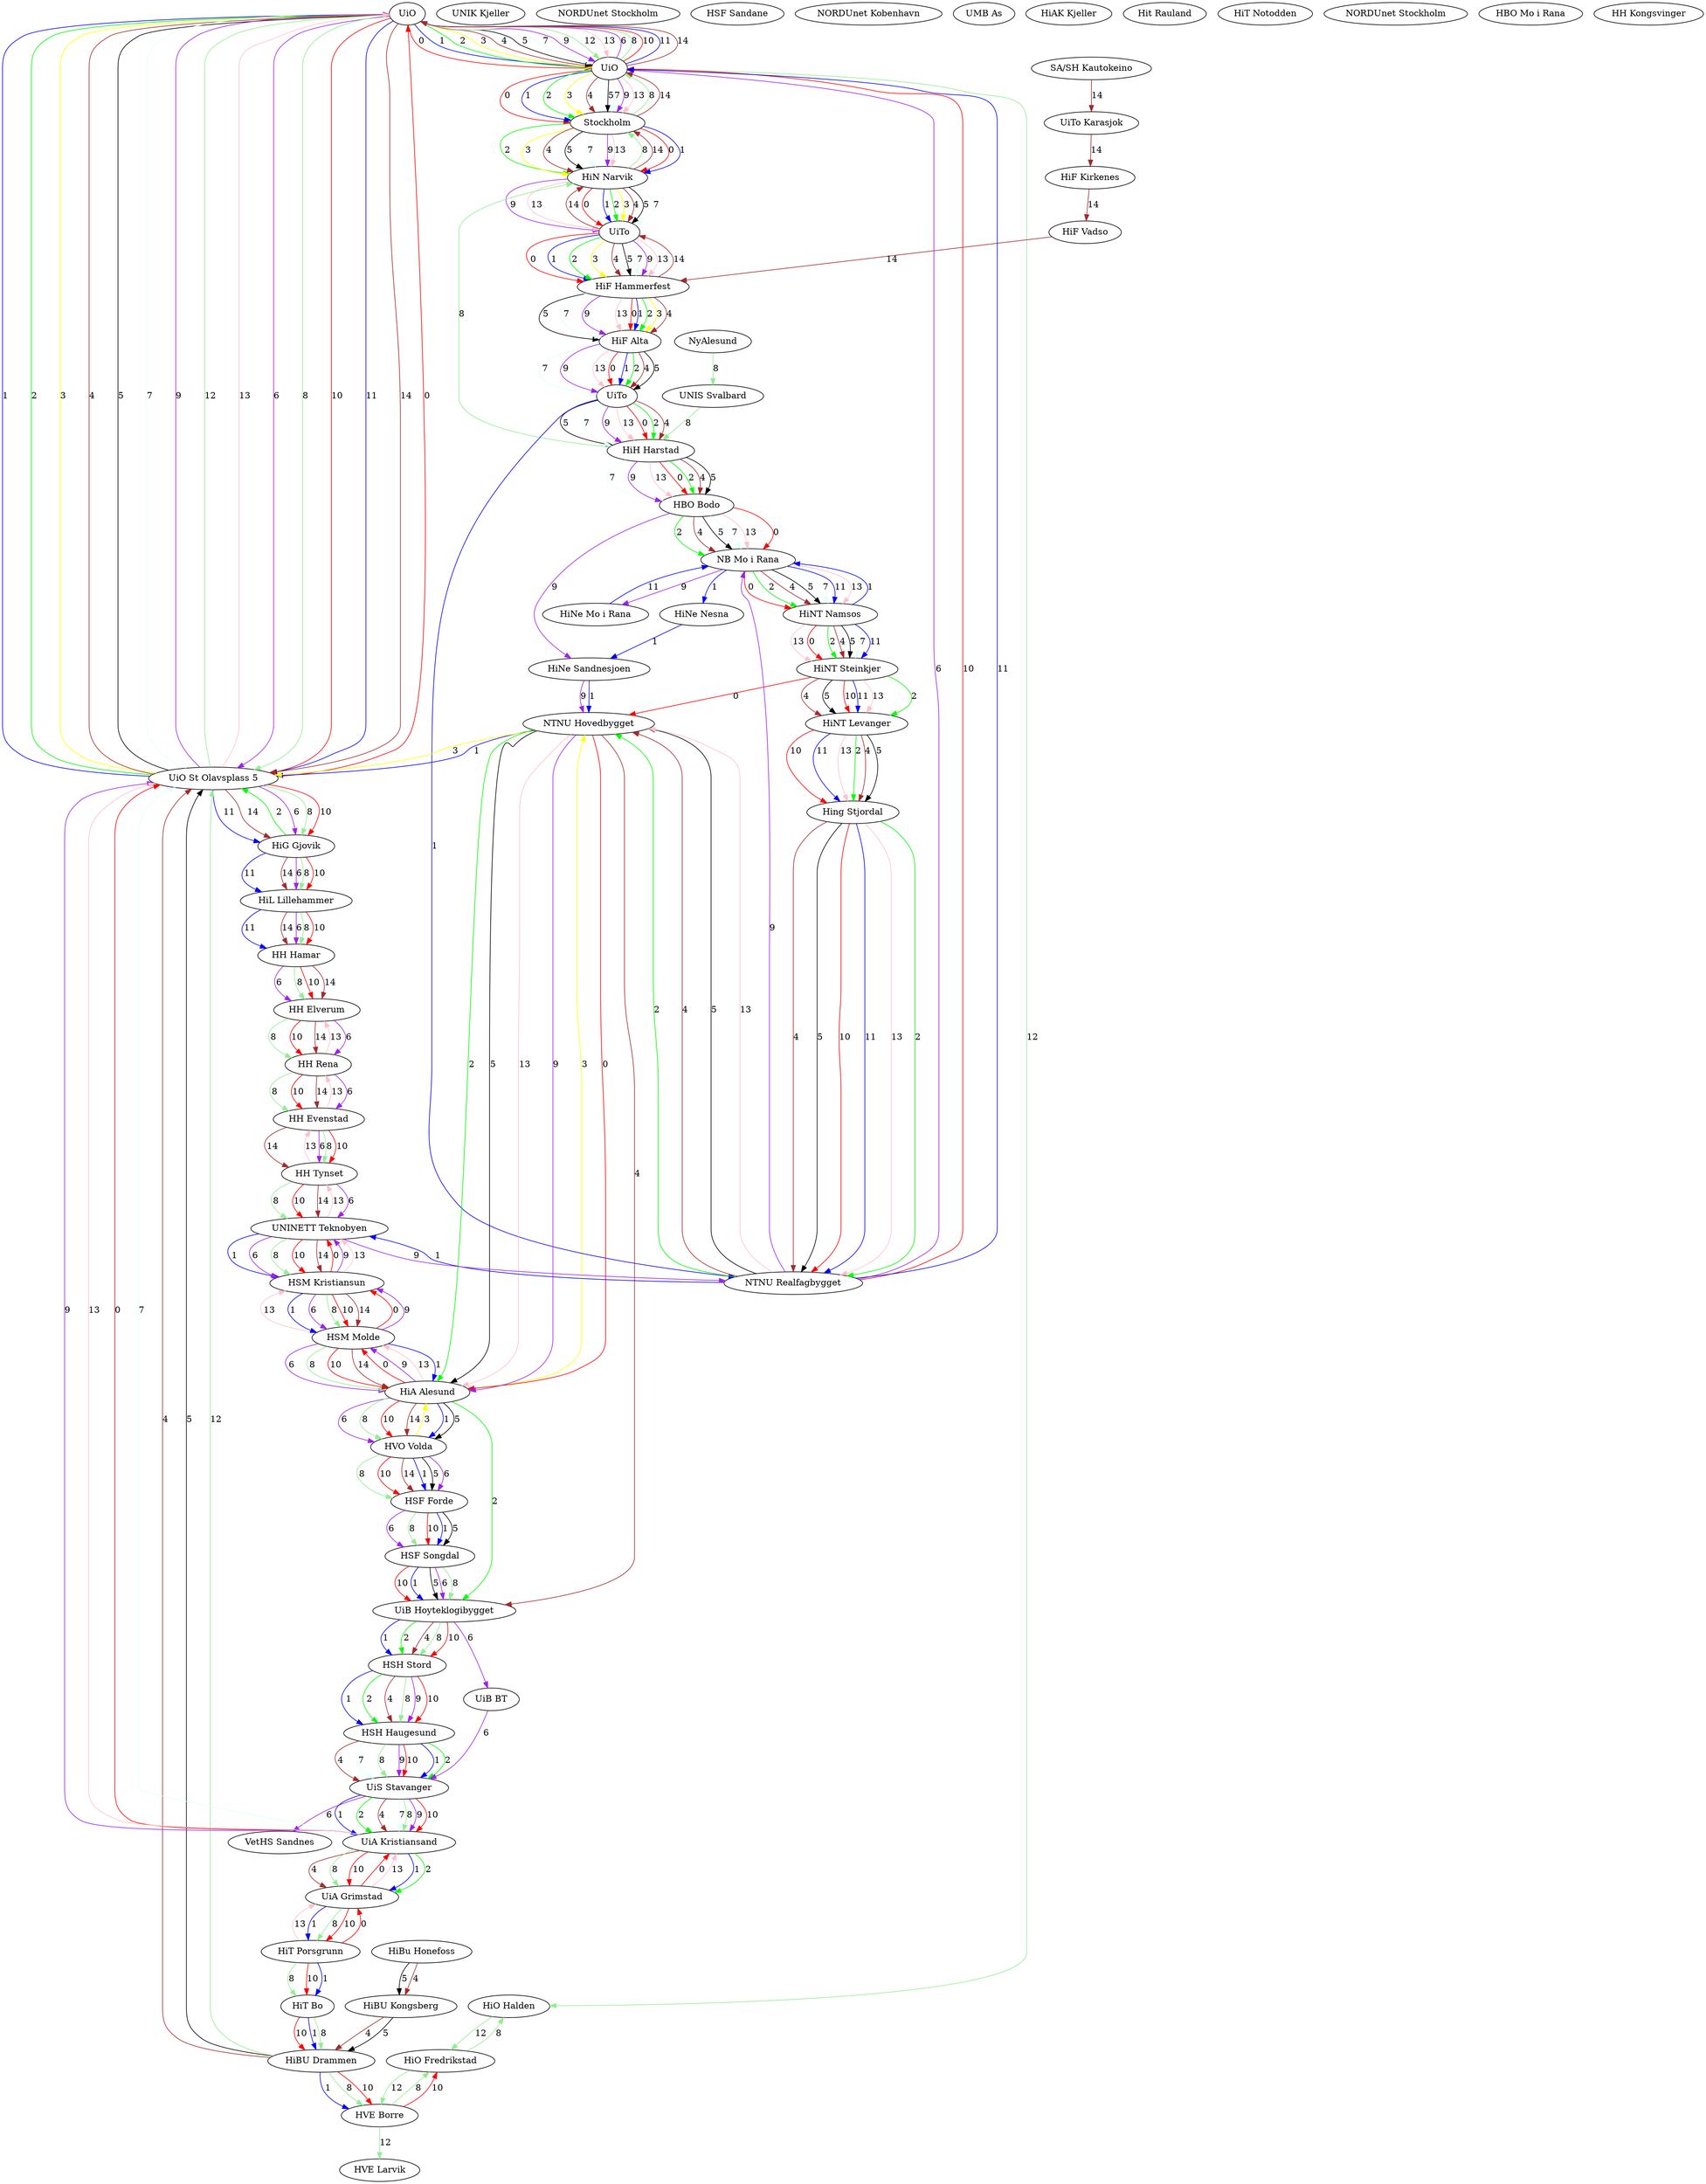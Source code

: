 digraph  {
0 [Country=Norway, Internal=1, Latitude="59.91273", Longitude="10.74609", label=UiO, type="Large Circle as part of major POP"];
1 [Country=Norway, Internal=1, Latitude="59.91273", Longitude="10.74609", label=UiO, type="Large Circle as part of major POP"];
2 [Country=Norway, Internal=1, Latitude="60.79574", Longitude="10.69155", label="HiG Gjovik", type="Small Circle"];
3 [Country=Norway, Internal=1, Latitude="59.91273", Longitude="10.74609", label="UiO St Olavsplass 5", type="Large Circle as part of major POP"];
4 [Country=Norway, Internal=1, Latitude="59.66858", Longitude="9.65017", label="HiBU Kongsberg", type="Small Circle"];
5 [Country=Norway, Internal=1, Latitude="59.74389", Longitude="10.20449", label="HiBU Drammen", type="Small Circle"];
6 [Country=Norway, Internal=1, Latitude="59.98333", Longitude="11.03333", label="UNIK Kjeller", type="Small Circle"];
7 [Country=Norway, Internal=1, Latitude="60.16804", Longitude="10.25647", label="HiBu Honefoss", type="Small Circle"];
8 [Country=Norway, Internal=1, Latitude="66.31278", Longitude="14.14278", label="NB Mo i Rana", type="Small Circle"];
9 [Country=Norway, Internal=1, Latitude="66.19672", Longitude="13.02133", label="HiNe Nesna", type="Small Circle"];
10 [Country=Norway, Internal=1, Latitude="59.41111", Longitude="10.43", label="HVE Borre", type="Small Circle"];
11 [Country=Norway, Internal=1, Latitude="59.05328", Longitude="10.03517", label="HVE Larvik", type="Small circle with dashed border"];
12 [Country=Norway, Internal=1, Latitude="68.43838", Longitude="17.4272", label="HiN Narvik", type="Small Circle"];
13 [Country=Norway, Internal=1, Latitude="68.79833", Longitude="16.54165", label="HiH Harstad", type="Small Circle"];
14 [Country=Norway, Internal=1, Latitude="69.47187", Longitude="25.51122", label="UiTo Karasjok", type="Small Circle"];
15 [Country=Norway, Internal=1, Latitude="69.6489", Longitude="18.95508", label=UiTo, type="Large Circle as part of major POP"];
16 [Country=Norway, Internal=1, Latitude="62.47225", Longitude="6.15492", label="HiA Alesund", type="Small Circle"];
17 [Country=Norway, Internal=1, Latitude="62.14762", Longitude="6.07408", label="HVO Volda", type="Small Circle"];
18 [Country=Norway, Internal=1, Latitude="58.97005", Longitude="5.73332", label="UiS Stavanger", type="Small Circle"];
19 [Country=Norway, Internal=1, Latitude="58.85244", Longitude="5.73521", label="VetHS Sandnes", type="Small Circle"];
20 [Country=Norway, Internal=1, Latitude="59.41378", Longitude="5.268", label="HSH Haugesund", type="Small Circle"];
21 [Country=Norway, Internal=1, Latitude="59.75", Longitude="5.48333", label="HSH Stord", type="Small Circle"];
22 [Country=Norway, Internal=1, Latitude="60.39299", Longitude="5.32415", label="UiB Hoyteklogibygget", type="Large Circle as part of major POP"];
23 [Country=Norway, Internal=1, Latitude="60.39299", Longitude="5.32415", label="UiB BT", type="Large Circle as part of major POP"];
24 [Country=Norway, Internal=1, Latitude="61.22829", Longitude="7.10026", label="HSF Songdal", type="Small Circle"];
25 [Country=Norway, Internal=1, Latitude="61.45217", Longitude="5.85717", label="HSF Forde", type="Small Circle"];
26 [Country=Norway, Internal=1, Latitude="66.02166", Longitude="12.63158", label="HiNe Sandnesjoen", type="Small Circle"];
27 [Country=Norway, Internal=1, Latitude="64.01487", Longitude="11.49537", label="HiNT Steinkjer", type="Small Circle"];
28 [Internal=0, label="NORDUnet Stockholm"];
29 [Country=Norway, Internal=1, Latitude="67.28", Longitude="14.40501", label="HBO Bodo", type="Small Circle"];
30 [Country=Norway, Internal=1, Latitude="69.01247", Longitude="23.04116", label="SA/SH Kautokeino", type="Small Circle"];
31 [Country=Norway, Internal=1, Latitude="69.72706", Longitude="30.04578", label="HiF Kirkenes", type="Small Circle"];
32 [Country=Sweden, Internal=1, Latitude="59.33258", Longitude="18.0649", label=Stockholm, type="Small Circle"];
33 [Country="Svalbard and Jan Mayen", Internal=1, Latitude="70.9221", Longitude="-8.7187", label=NyAlesund, type="Small Circle"];
34 [Country=Norway, Internal=1, Latitude="63.41667", Longitude="10.95", label="Hing Stjordal", type="Small Circle"];
35 [Country=Norway, Internal=1, Latitude="63.6", Longitude="10.96667", label="HiNT Levanger", type="Small Circle"];
36 [Country=Norway, Internal=1, Latitude="64.46624", Longitude="11.49572", label="HiNT Namsos", type="Small Circle"];
37 [Country=Norway, Internal=1, Latitude="66.31278", Longitude="14.14278", label="HiNe Mo i Rana", type="Small Circle"];
38 [Country=Norway, Internal=1, Latitude="61.77277", Longitude="6.21496", label="HSF Sandane", type="Small Circle"];
39 [Country=Norway, Internal=1, Latitude="62.73752", Longitude="7.15912", label="HSM Molde", type="Small Circle"];
40 [Country="Svalbard and Jan Mayen", Internal=1, Latitude="70.9221", Longitude="-8.7187", label="UNIS Svalbard", type="Small Circle"];
41 [Country=Norway, Internal=1, Latitude="63.11045", Longitude="7.72795", label="HSM Kristiansun", type="Small Circle"];
42 [Country=Norway, Internal=1, Latitude="70.66336", Longitude="23.68209", label="HiF Hammerfest", type="Small Circle"];
43 [Country=Norway, Internal=1, Latitude="69.6489", Longitude="18.95508", label=UiTo, type="Large Circle as part of major POP"];
44 [Country=Norway, Internal=1, Latitude="70.07436", Longitude="29.74872", label="HiF Vadso", type="Small circle with dashed border"];
45 [Internal=0, label="NORDUnet Kobenhavn"];
46 [Country=Norway, Internal=1, Latitude="58.14671", Longitude="7.9956", label="UiA Kristiansand", type="Small Circle"];
47 [Country=Norway, Internal=1, Latitude="58.3405", Longitude="8.59343", label="UiA Grimstad", type="Small Circle"];
48 [Country=Norway, Internal=1, Latitude="59.12478", Longitude="11.38754", label="HiO Halden", type="Small Circle"];
49 [Country=Norway, Internal=1, Latitude="63.96667", Longitude="10.2", label="UMB As", type="Small Circle"];
50 [Country=Norway, Internal=1, Latitude="59.2181", Longitude="10.9298", label="HiO Fredrikstad", type="Small Circle"];
51 [Country=Norway, Internal=1, Latitude="59.98333", Longitude="11.03333", label="HiAK Kjeller", type="Small Circle"];
52 [Country=Norway, Internal=1, Latitude="59.73333", Longitude="8.0", label="Hit Rauland", type="Small Circle"];
53 [Country=Norway, Internal=1, Latitude="59.14054", Longitude="9.6561", label="HiT Porsgrunn", type="Small Circle"];
54 [Country=Norway, Internal=1, Latitude="59.43333", Longitude="9.06667", label="HiT Bo", type="Small Circle"];
55 [Country=Norway, Internal=1, Latitude="59.55936", Longitude="9.25853", label="HiT Notodden", type="Small Circle"];
56 [Country=Norway, Internal=1, Latitude="69.96887", Longitude="23.27165", label="HiF Alta", type="Small Circle"];
57 [Country=Norway, Internal=1, Latitude="64.86667", Longitude="11.11667", label="HH Evenstad", type="Small Circle"];
58 [Internal=0, label="NORDUnet Stockholm"];
59 [Country=Norway, Internal=1, Latitude="60.7945", Longitude="11.06798", label="HH Hamar", type="Small Circle"];
60 [Country=Norway, Internal=1, Latitude="61.11514", Longitude="10.46628", label="HiL Lillehammer", type="Small Circle"];
61 [Country=Norway, Internal=1, Latitude="63.43049", Longitude="10.39506", label="NTNU Hovedbygget", type="Large Circle as part of major POP"];
62 [Country=Norway, Internal=1, Latitude="63.43049", Longitude="10.39506", label="NTNU Realfagbygget", type="Large Circle as part of major POP"];
63 [Country=Norway, Internal=1, Latitude="63.43049", Longitude="10.39506", label="UNINETT Teknobyen", type="Small Circle"];
64 [Country=Norway, Internal=1, Latitude="62.27594", Longitude="10.78241", label="HH Tynset", type="Small Circle"];
65 [Country=Norway, Internal=1, Latitude="66.31278", Longitude="14.14278", label="HBO Mo i Rana", type="Small Circle"];
66 [Country=Norway, Internal=1, Latitude="61.13484", Longitude="11.36409", label="HH Rena", type="Small Circle"];
67 [Country=Norway, Internal=1, Latitude="60.88191", Longitude="11.56231", label="HH Elverum", type="Small Circle"];
68 [Country=Norway, Internal=1, Latitude="60.19049", Longitude="11.99772", label="HH Kongsvinger", type="Small Circle"];
0 -> 1  [color=red, key=0, label=0];
0 -> 1  [color=blue, key=1, label=1];
0 -> 1  [color=green, key=2, label=2];
0 -> 1  [color=yellow, key=3, label=3];
0 -> 1  [color=brown, key=4, label=4];
0 -> 1  [color=black, key=5, label=5];
0 -> 1  [color=lightcyan, key=6, label=7];
0 -> 1  [color=purple, key=7, label=9];
0 -> 1  [color=lightgreen, key=8, label=12];
0 -> 1  [color=pink, key=9, label=13];
0 -> 3  [color=purple, key=0, label=6];
0 -> 3  [color=lightgreen, key=1, label=8];
0 -> 3  [color=red, key=2, label=10];
0 -> 3  [color=blue, key=3, label=11];
0 -> 3  [color=brown, key=4, label=14];
1 -> 32  [color=red, key=0, label=0];
1 -> 32  [color=blue, key=1, label=1];
1 -> 32  [color=green, key=2, label=2];
1 -> 32  [color=yellow, key=3, label=3];
1 -> 32  [color=brown, key=4, label=4];
1 -> 32  [color=black, key=5, label=5];
1 -> 32  [color=lightcyan, key=6, label=7];
1 -> 32  [color=purple, key=7, label=9];
1 -> 32  [color=pink, key=8, label=13];
1 -> 0  [color=purple, key=0, label=6];
1 -> 0  [color=lightgreen, key=1, label=8];
1 -> 0  [color=red, key=2, label=10];
1 -> 0  [color=blue, key=3, label=11];
1 -> 0  [color=brown, key=4, label=14];
1 -> 48  [color=lightgreen, key=0, label=12];
2 -> 3  [color=green, key=0, label=2];
2 -> 60  [color=purple, key=0, label=6];
2 -> 60  [color=lightgreen, key=1, label=8];
2 -> 60  [color=red, key=2, label=10];
2 -> 60  [color=blue, key=3, label=11];
2 -> 60  [color=brown, key=4, label=14];
3 -> 0  [color=red, key=0, label=0];
3 -> 0  [color=blue, key=1, label=1];
3 -> 0  [color=green, key=2, label=2];
3 -> 0  [color=yellow, key=3, label=3];
3 -> 0  [color=brown, key=4, label=4];
3 -> 0  [color=black, key=5, label=5];
3 -> 0  [color=lightcyan, key=6, label=7];
3 -> 0  [color=purple, key=7, label=9];
3 -> 0  [color=lightgreen, key=8, label=12];
3 -> 0  [color=pink, key=9, label=13];
3 -> 2  [color=purple, key=0, label=6];
3 -> 2  [color=lightgreen, key=1, label=8];
3 -> 2  [color=red, key=2, label=10];
3 -> 2  [color=blue, key=3, label=11];
3 -> 2  [color=brown, key=4, label=14];
4 -> 5  [color=brown, key=0, label=4];
4 -> 5  [color=black, key=1, label=5];
5 -> 10  [color=blue, key=0, label=1];
5 -> 10  [color=lightgreen, key=1, label=8];
5 -> 10  [color=red, key=2, label=10];
5 -> 3  [color=brown, key=0, label=4];
5 -> 3  [color=black, key=1, label=5];
5 -> 3  [color=lightgreen, key=2, label=12];
7 -> 4  [color=brown, key=0, label=4];
7 -> 4  [color=black, key=1, label=5];
8 -> 36  [color=red, key=0, label=0];
8 -> 36  [color=green, key=1, label=2];
8 -> 36  [color=brown, key=2, label=4];
8 -> 36  [color=black, key=3, label=5];
8 -> 36  [color=lightcyan, key=4, label=7];
8 -> 36  [color=blue, key=5, label=11];
8 -> 36  [color=pink, key=6, label=13];
8 -> 9  [color=blue, key=0, label=1];
8 -> 37  [color=purple, key=0, label=9];
9 -> 26  [color=blue, key=0, label=1];
10 -> 50  [color=lightgreen, key=0, label=8];
10 -> 50  [color=red, key=1, label=10];
10 -> 11  [color=lightgreen, key=0, label=12];
12 -> 15  [color=red, key=0, label=0];
12 -> 15  [color=blue, key=1, label=1];
12 -> 15  [color=green, key=2, label=2];
12 -> 15  [color=yellow, key=3, label=3];
12 -> 15  [color=brown, key=4, label=4];
12 -> 15  [color=black, key=5, label=5];
12 -> 15  [color=lightcyan, key=6, label=7];
12 -> 15  [color=purple, key=7, label=9];
12 -> 15  [color=pink, key=8, label=13];
12 -> 32  [color=lightgreen, key=0, label=8];
12 -> 32  [color=brown, key=1, label=14];
13 -> 29  [color=red, key=0, label=0];
13 -> 29  [color=green, key=1, label=2];
13 -> 29  [color=brown, key=2, label=4];
13 -> 29  [color=black, key=3, label=5];
13 -> 29  [color=lightcyan, key=4, label=7];
13 -> 29  [color=purple, key=5, label=9];
13 -> 29  [color=pink, key=6, label=13];
13 -> 12  [color=lightgreen, key=0, label=8];
14 -> 31  [color=brown, key=0, label=14];
15 -> 42  [color=red, key=0, label=0];
15 -> 42  [color=blue, key=1, label=1];
15 -> 42  [color=green, key=2, label=2];
15 -> 42  [color=yellow, key=3, label=3];
15 -> 42  [color=brown, key=4, label=4];
15 -> 42  [color=black, key=5, label=5];
15 -> 42  [color=lightcyan, key=6, label=7];
15 -> 42  [color=purple, key=7, label=9];
15 -> 42  [color=pink, key=8, label=13];
15 -> 12  [color=brown, key=0, label=14];
16 -> 39  [color=red, key=0, label=0];
16 -> 39  [color=purple, key=1, label=9];
16 -> 39  [color=pink, key=2, label=13];
16 -> 17  [color=blue, key=0, label=1];
16 -> 17  [color=black, key=1, label=5];
16 -> 17  [color=purple, key=2, label=6];
16 -> 17  [color=lightgreen, key=3, label=8];
16 -> 17  [color=red, key=4, label=10];
16 -> 17  [color=brown, key=5, label=14];
16 -> 22  [color=green, key=0, label=2];
16 -> 61  [color=yellow, key=0, label=3];
17 -> 25  [color=blue, key=0, label=1];
17 -> 25  [color=black, key=1, label=5];
17 -> 25  [color=purple, key=2, label=6];
17 -> 25  [color=lightgreen, key=3, label=8];
17 -> 25  [color=red, key=4, label=10];
17 -> 25  [color=brown, key=5, label=14];
17 -> 16  [color=yellow, key=0, label=3];
18 -> 46  [color=blue, key=0, label=1];
18 -> 46  [color=green, key=1, label=2];
18 -> 46  [color=brown, key=2, label=4];
18 -> 46  [color=lightcyan, key=3, label=7];
18 -> 46  [color=lightgreen, key=4, label=8];
18 -> 46  [color=purple, key=5, label=9];
18 -> 46  [color=red, key=6, label=10];
18 -> 19  [color=purple, key=0, label=6];
20 -> 18  [color=blue, key=0, label=1];
20 -> 18  [color=green, key=1, label=2];
20 -> 18  [color=brown, key=2, label=4];
20 -> 18  [color=lightcyan, key=3, label=7];
20 -> 18  [color=lightgreen, key=4, label=8];
20 -> 18  [color=purple, key=5, label=9];
20 -> 18  [color=red, key=6, label=10];
21 -> 20  [color=blue, key=0, label=1];
21 -> 20  [color=green, key=1, label=2];
21 -> 20  [color=brown, key=2, label=4];
21 -> 20  [color=lightgreen, key=3, label=8];
21 -> 20  [color=purple, key=4, label=9];
21 -> 20  [color=red, key=5, label=10];
22 -> 21  [color=blue, key=0, label=1];
22 -> 21  [color=green, key=1, label=2];
22 -> 21  [color=brown, key=2, label=4];
22 -> 21  [color=lightgreen, key=3, label=8];
22 -> 21  [color=red, key=4, label=10];
22 -> 23  [color=purple, key=0, label=6];
23 -> 18  [color=purple, key=0, label=6];
24 -> 22  [color=blue, key=0, label=1];
24 -> 22  [color=black, key=1, label=5];
24 -> 22  [color=purple, key=2, label=6];
24 -> 22  [color=lightgreen, key=3, label=8];
24 -> 22  [color=red, key=4, label=10];
25 -> 24  [color=blue, key=0, label=1];
25 -> 24  [color=black, key=1, label=5];
25 -> 24  [color=purple, key=2, label=6];
25 -> 24  [color=lightgreen, key=3, label=8];
25 -> 24  [color=red, key=4, label=10];
26 -> 61  [color=blue, key=0, label=1];
26 -> 61  [color=purple, key=1, label=9];
27 -> 61  [color=red, key=0, label=0];
27 -> 35  [color=green, key=0, label=2];
27 -> 35  [color=brown, key=1, label=4];
27 -> 35  [color=black, key=2, label=5];
27 -> 35  [color=red, key=3, label=10];
27 -> 35  [color=blue, key=4, label=11];
27 -> 35  [color=pink, key=5, label=13];
29 -> 8  [color=red, key=0, label=0];
29 -> 8  [color=green, key=1, label=2];
29 -> 8  [color=brown, key=2, label=4];
29 -> 8  [color=black, key=3, label=5];
29 -> 8  [color=lightcyan, key=4, label=7];
29 -> 8  [color=pink, key=5, label=13];
29 -> 26  [color=purple, key=0, label=9];
30 -> 14  [color=brown, key=0, label=14];
31 -> 44  [color=brown, key=0, label=14];
32 -> 12  [color=red, key=0, label=0];
32 -> 12  [color=blue, key=1, label=1];
32 -> 12  [color=green, key=2, label=2];
32 -> 12  [color=yellow, key=3, label=3];
32 -> 12  [color=brown, key=4, label=4];
32 -> 12  [color=black, key=5, label=5];
32 -> 12  [color=lightcyan, key=6, label=7];
32 -> 12  [color=purple, key=7, label=9];
32 -> 12  [color=pink, key=8, label=13];
32 -> 1  [color=lightgreen, key=0, label=8];
32 -> 1  [color=brown, key=1, label=14];
33 -> 40  [color=lightgreen, key=0, label=8];
34 -> 62  [color=green, key=0, label=2];
34 -> 62  [color=brown, key=1, label=4];
34 -> 62  [color=black, key=2, label=5];
34 -> 62  [color=red, key=3, label=10];
34 -> 62  [color=blue, key=4, label=11];
34 -> 62  [color=pink, key=5, label=13];
35 -> 34  [color=green, key=0, label=2];
35 -> 34  [color=brown, key=1, label=4];
35 -> 34  [color=black, key=2, label=5];
35 -> 34  [color=red, key=3, label=10];
35 -> 34  [color=blue, key=4, label=11];
35 -> 34  [color=pink, key=5, label=13];
36 -> 27  [color=red, key=0, label=0];
36 -> 27  [color=green, key=1, label=2];
36 -> 27  [color=brown, key=2, label=4];
36 -> 27  [color=black, key=3, label=5];
36 -> 27  [color=lightcyan, key=4, label=7];
36 -> 27  [color=blue, key=5, label=11];
36 -> 27  [color=pink, key=6, label=13];
36 -> 8  [color=blue, key=0, label=1];
37 -> 8  [color=blue, key=0, label=11];
39 -> 41  [color=red, key=0, label=0];
39 -> 41  [color=purple, key=1, label=9];
39 -> 41  [color=pink, key=2, label=13];
39 -> 16  [color=blue, key=0, label=1];
39 -> 16  [color=purple, key=1, label=6];
39 -> 16  [color=lightgreen, key=2, label=8];
39 -> 16  [color=red, key=3, label=10];
39 -> 16  [color=brown, key=4, label=14];
40 -> 13  [color=lightgreen, key=0, label=8];
41 -> 63  [color=red, key=0, label=0];
41 -> 63  [color=purple, key=1, label=9];
41 -> 63  [color=pink, key=2, label=13];
41 -> 39  [color=blue, key=0, label=1];
41 -> 39  [color=purple, key=1, label=6];
41 -> 39  [color=lightgreen, key=2, label=8];
41 -> 39  [color=red, key=3, label=10];
41 -> 39  [color=brown, key=4, label=14];
42 -> 56  [color=red, key=0, label=0];
42 -> 56  [color=blue, key=1, label=1];
42 -> 56  [color=green, key=2, label=2];
42 -> 56  [color=yellow, key=3, label=3];
42 -> 56  [color=brown, key=4, label=4];
42 -> 56  [color=black, key=5, label=5];
42 -> 56  [color=lightcyan, key=6, label=7];
42 -> 56  [color=purple, key=7, label=9];
42 -> 56  [color=pink, key=8, label=13];
42 -> 15  [color=brown, key=0, label=14];
43 -> 13  [color=red, key=0, label=0];
43 -> 13  [color=green, key=1, label=2];
43 -> 13  [color=brown, key=2, label=4];
43 -> 13  [color=black, key=3, label=5];
43 -> 13  [color=lightcyan, key=4, label=7];
43 -> 13  [color=purple, key=5, label=9];
43 -> 13  [color=pink, key=6, label=13];
43 -> 62  [color=blue, key=0, label=1];
44 -> 42  [color=brown, key=0, label=14];
46 -> 3  [color=red, key=0, label=0];
46 -> 3  [color=lightcyan, key=1, label=7];
46 -> 3  [color=purple, key=2, label=9];
46 -> 3  [color=pink, key=3, label=13];
46 -> 47  [color=blue, key=0, label=1];
46 -> 47  [color=green, key=1, label=2];
46 -> 47  [color=brown, key=2, label=4];
46 -> 47  [color=lightgreen, key=3, label=8];
46 -> 47  [color=red, key=4, label=10];
47 -> 46  [color=red, key=0, label=0];
47 -> 46  [color=pink, key=1, label=13];
47 -> 53  [color=blue, key=0, label=1];
47 -> 53  [color=lightgreen, key=1, label=8];
47 -> 53  [color=red, key=2, label=10];
48 -> 50  [color=lightgreen, key=0, label=12];
50 -> 48  [color=lightgreen, key=0, label=8];
50 -> 10  [color=lightgreen, key=0, label=12];
53 -> 47  [color=red, key=0, label=0];
53 -> 47  [color=pink, key=1, label=13];
53 -> 54  [color=blue, key=0, label=1];
53 -> 54  [color=lightgreen, key=1, label=8];
53 -> 54  [color=red, key=2, label=10];
54 -> 5  [color=blue, key=0, label=1];
54 -> 5  [color=lightgreen, key=1, label=8];
54 -> 5  [color=red, key=2, label=10];
56 -> 43  [color=red, key=0, label=0];
56 -> 43  [color=blue, key=1, label=1];
56 -> 43  [color=green, key=2, label=2];
56 -> 43  [color=brown, key=3, label=4];
56 -> 43  [color=black, key=4, label=5];
56 -> 43  [color=lightcyan, key=5, label=7];
56 -> 43  [color=purple, key=6, label=9];
56 -> 43  [color=pink, key=7, label=13];
57 -> 64  [color=purple, key=0, label=6];
57 -> 64  [color=lightgreen, key=1, label=8];
57 -> 64  [color=red, key=2, label=10];
57 -> 64  [color=brown, key=3, label=14];
57 -> 66  [color=pink, key=0, label=13];
59 -> 67  [color=purple, key=0, label=6];
59 -> 67  [color=lightgreen, key=1, label=8];
59 -> 67  [color=red, key=2, label=10];
59 -> 67  [color=brown, key=3, label=14];
60 -> 59  [color=purple, key=0, label=6];
60 -> 59  [color=lightgreen, key=1, label=8];
60 -> 59  [color=red, key=2, label=10];
60 -> 59  [color=blue, key=3, label=11];
60 -> 59  [color=brown, key=4, label=14];
61 -> 16  [color=red, key=0, label=0];
61 -> 16  [color=green, key=1, label=2];
61 -> 16  [color=black, key=2, label=5];
61 -> 16  [color=purple, key=3, label=9];
61 -> 16  [color=pink, key=4, label=13];
61 -> 3  [color=blue, key=0, label=1];
61 -> 3  [color=yellow, key=1, label=3];
61 -> 22  [color=brown, key=0, label=4];
62 -> 63  [color=blue, key=0, label=1];
62 -> 61  [color=green, key=0, label=2];
62 -> 61  [color=brown, key=1, label=4];
62 -> 61  [color=black, key=2, label=5];
62 -> 61  [color=pink, key=3, label=13];
62 -> 1  [color=purple, key=0, label=6];
62 -> 1  [color=red, key=1, label=10];
62 -> 1  [color=blue, key=2, label=11];
62 -> 8  [color=purple, key=0, label=9];
63 -> 41  [color=blue, key=0, label=1];
63 -> 41  [color=purple, key=1, label=6];
63 -> 41  [color=lightgreen, key=2, label=8];
63 -> 41  [color=red, key=3, label=10];
63 -> 41  [color=brown, key=4, label=14];
63 -> 62  [color=purple, key=0, label=9];
63 -> 64  [color=pink, key=0, label=13];
64 -> 63  [color=purple, key=0, label=6];
64 -> 63  [color=lightgreen, key=1, label=8];
64 -> 63  [color=red, key=2, label=10];
64 -> 63  [color=brown, key=3, label=14];
64 -> 57  [color=pink, key=0, label=13];
66 -> 57  [color=purple, key=0, label=6];
66 -> 57  [color=lightgreen, key=1, label=8];
66 -> 57  [color=red, key=2, label=10];
66 -> 57  [color=brown, key=3, label=14];
66 -> 67  [color=pink, key=0, label=13];
67 -> 66  [color=purple, key=0, label=6];
67 -> 66  [color=lightgreen, key=1, label=8];
67 -> 66  [color=red, key=2, label=10];
67 -> 66  [color=brown, key=3, label=14];
}
